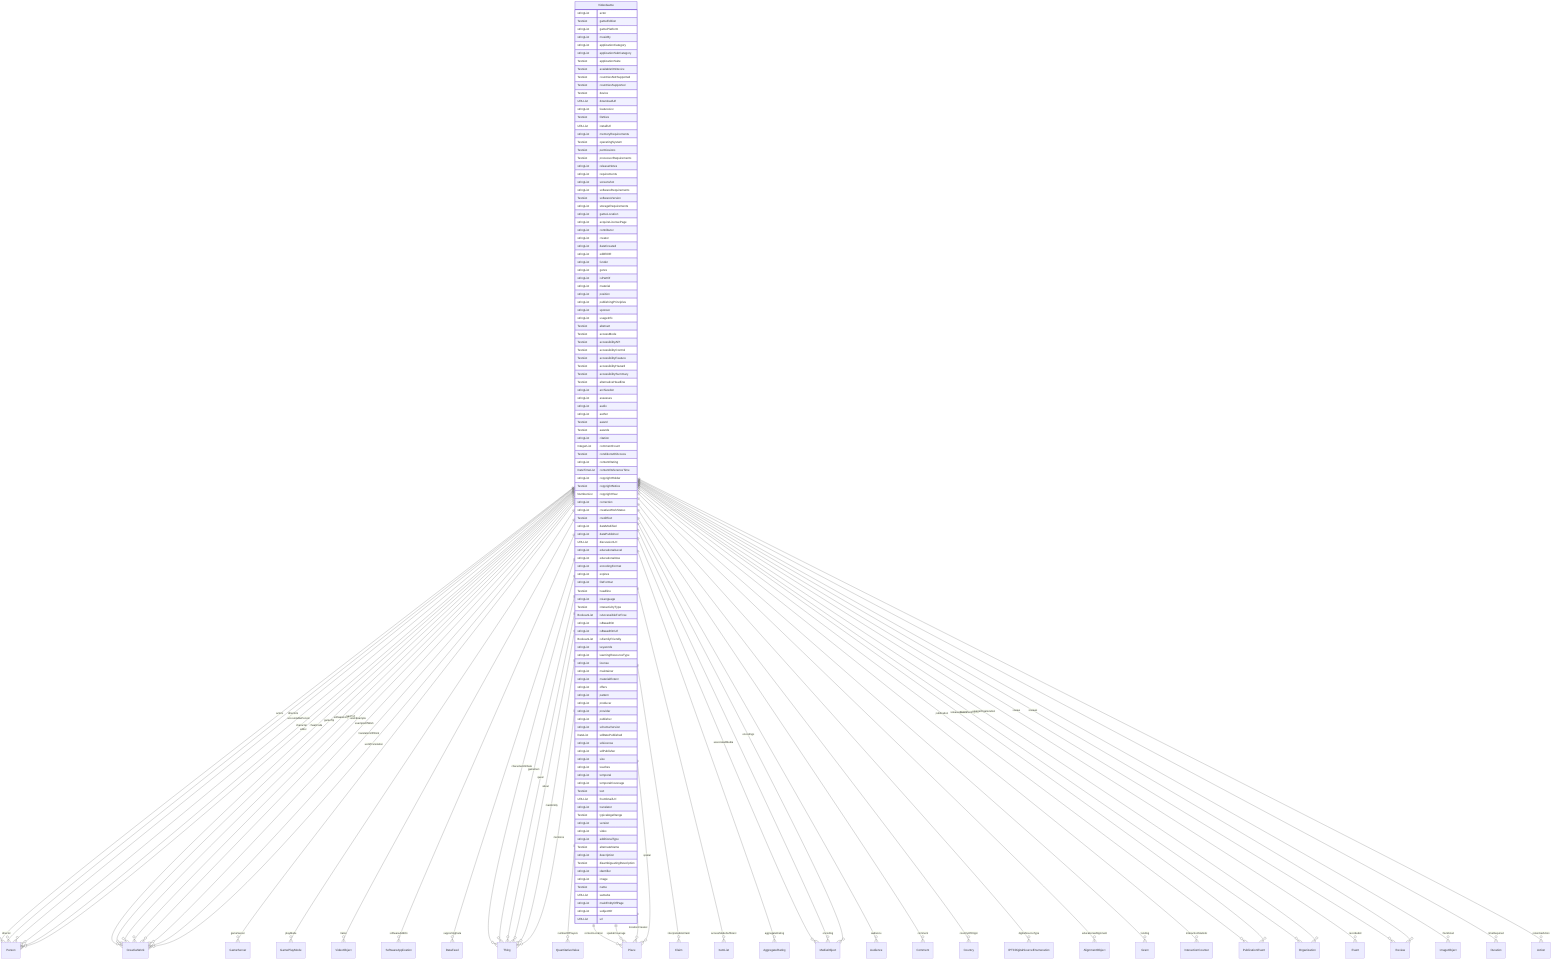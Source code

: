 erDiagram
VideoGame {
    stringList actor  
    TextList gameEdition  
    stringList gamePlatform  
    stringList musicBy  
    stringList applicationCategory  
    stringList applicationSubCategory  
    TextList applicationSuite  
    TextList availableOnDevice  
    TextList countriesNotSupported  
    TextList countriesSupported  
    TextList device  
    URLList downloadUrl  
    stringList featureList  
    TextList fileSize  
    URLList installUrl  
    stringList memoryRequirements  
    TextList operatingSystem  
    TextList permissions  
    TextList processorRequirements  
    stringList releaseNotes  
    stringList requirements  
    stringList screenshot  
    stringList softwareRequirements  
    TextList softwareVersion  
    stringList storageRequirements  
    stringList gameLocation  
    stringList acquireLicensePage  
    stringList contributor  
    stringList creator  
    stringList dateCreated  
    stringList editEIDR  
    stringList funder  
    stringList genre  
    stringList isPartOf  
    stringList material  
    stringList position  
    stringList publishingPrinciples  
    stringList sponsor  
    stringList usageInfo  
    TextList abstract  
    TextList accessMode  
    TextList accessibilityAPI  
    TextList accessibilityControl  
    TextList accessibilityFeature  
    TextList accessibilityHazard  
    TextList accessibilitySummary  
    TextList alternativeHeadline  
    stringList archivedAt  
    stringList assesses  
    stringList audio  
    stringList author  
    TextList award  
    TextList awards  
    stringList citation  
    IntegerList commentCount  
    TextList conditionsOfAccess  
    stringList contentRating  
    DateTimeList contentReferenceTime  
    stringList copyrightHolder  
    TextList copyrightNotice  
    NumberList copyrightYear  
    stringList correction  
    stringList creativeWorkStatus  
    TextList creditText  
    stringList dateModified  
    stringList datePublished  
    URLList discussionUrl  
    stringList educationalLevel  
    stringList educationalUse  
    stringList encodingFormat  
    stringList expires  
    stringList fileFormat  
    TextList headline  
    stringList inLanguage  
    TextList interactivityType  
    BooleanList isAccessibleForFree  
    stringList isBasedOn  
    stringList isBasedOnUrl  
    BooleanList isFamilyFriendly  
    stringList keywords  
    stringList learningResourceType  
    stringList license  
    stringList maintainer  
    stringList materialExtent  
    stringList offers  
    stringList pattern  
    stringList producer  
    stringList provider  
    stringList publisher  
    stringList schemaVersion  
    DateList sdDatePublished  
    stringList sdLicense  
    stringList sdPublisher  
    stringList size  
    stringList teaches  
    stringList temporal  
    stringList temporalCoverage  
    TextList text  
    URLList thumbnailUrl  
    stringList translator  
    TextList typicalAgeRange  
    stringList version  
    stringList video  
    stringList additionalType  
    TextList alternateName  
    stringList description  
    TextList disambiguatingDescription  
    stringList identifier  
    stringList image  
    TextList name  
    URLList sameAs  
    stringList mainEntityOfPage  
    stringList subjectOf  
    URLList url  
}

VideoGame ||--}o Person : "actors"
VideoGame ||--}o CreativeWork : "cheatCode"
VideoGame ||--}o Person : "director"
VideoGame ||--}o Person : "directors"
VideoGame ||--}o GameServer : "gameServer"
VideoGame ||--}o CreativeWork : "gameTip"
VideoGame ||--}o GamePlayMode : "playMode"
VideoGame ||--}o VideoObject : "trailer"
VideoGame ||--}o SoftwareApplication : "softwareAddOn"
VideoGame ||--}o CreativeWork : "softwareHelp"
VideoGame ||--}o DataFeed : "supportingData"
VideoGame ||--}o Thing : "characterAttribute"
VideoGame ||--}o Thing : "gameItem"
VideoGame ||--}o QuantitativeValue : "numberOfPlayers"
VideoGame ||--}o Thing : "quest"
VideoGame ||--}o Thing : "about"
VideoGame ||--}o Place : "contentLocation"
VideoGame ||--}o CreativeWork : "hasPart"
VideoGame ||--}o Claim : "interpretedAsClaim"
VideoGame ||--}o Thing : "mainEntity"
VideoGame ||--}o Place : "spatialCoverage"
VideoGame ||--}o CreativeWork : "workExample"
VideoGame ||--}o ItemList : "accessModeSufficient"
VideoGame ||--}o Person : "accountablePerson"
VideoGame ||--}o AggregateRating : "aggregateRating"
VideoGame ||--}o MediaObject : "associatedMedia"
VideoGame ||--}o Audience : "audience"
VideoGame ||--}o Person : "character"
VideoGame ||--}o Comment : "comment"
VideoGame ||--}o Country : "countryOfOrigin"
VideoGame ||--}o IPTCDigitalSourceEnumeration : "digitalSourceType"
VideoGame ||--}o Person : "editor"
VideoGame ||--}o AlignmentObject : "educationalAlignment"
VideoGame ||--}o MediaObject : "encoding"
VideoGame ||--}o MediaObject : "encodings"
VideoGame ||--}o CreativeWork : "exampleOfWork"
VideoGame ||--}o Grant : "funding"
VideoGame ||--}o InteractionCounter : "interactionStatistic"
VideoGame ||--}o Place : "locationCreated"
VideoGame ||--}o Thing : "mentions"
VideoGame ||--}o PublicationEvent : "publication"
VideoGame ||--}o Organization : "publisherImprint"
VideoGame ||--}o Event : "recordedAt"
VideoGame ||--}o PublicationEvent : "releasedEvent"
VideoGame ||--}o Review : "review"
VideoGame ||--}o Review : "reviews"
VideoGame ||--}o Organization : "sourceOrganization"
VideoGame ||--}o Place : "spatial"
VideoGame ||--}o ImageObject : "thumbnail"
VideoGame ||--}o Duration : "timeRequired"
VideoGame ||--}o CreativeWork : "translationOfWork"
VideoGame ||--}o CreativeWork : "workTranslation"
VideoGame ||--}o Action : "potentialAction"